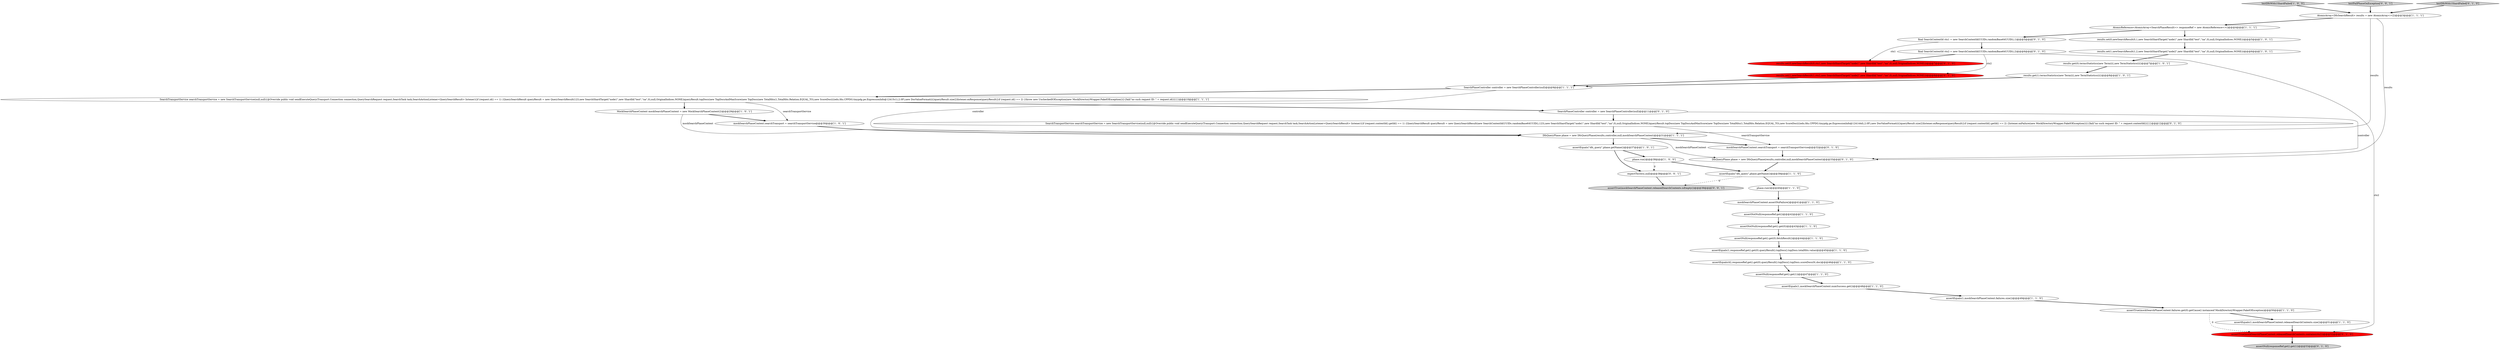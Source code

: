 digraph {
10 [style = filled, label = "testDfsWith1ShardFailed['1', '0', '0']", fillcolor = lightgray, shape = diamond image = "AAA0AAABBB1BBB"];
36 [style = filled, label = "SearchPhaseController controller = new SearchPhaseController(null)@@@11@@@['0', '1', '0']", fillcolor = white, shape = ellipse image = "AAA0AAABBB2BBB"];
40 [style = filled, label = "testFailPhaseOnException['0', '0', '1']", fillcolor = lightgray, shape = diamond image = "AAA0AAABBB3BBB"];
9 [style = filled, label = "assertEquals(42,responseRef.get().get(0).queryResult().topDocs().topDocs.scoreDocs(0(.doc)@@@46@@@['1', '1', '0']", fillcolor = white, shape = ellipse image = "AAA0AAABBB1BBB"];
20 [style = filled, label = "assertEquals(1,mockSearchPhaseContext.failures.size())@@@49@@@['1', '1', '0']", fillcolor = white, shape = ellipse image = "AAA0AAABBB1BBB"];
1 [style = filled, label = "SearchTransportService searchTransportService = new SearchTransportService(null,null){@Override public void sendExecuteQuery(Transport.Connection connection,QuerySearchRequest request,SearchTask task,SearchActionListener<QuerySearchResult> listener){if (request.id() == 1) {QuerySearchResult queryResult = new QuerySearchResult(123,new SearchShardTarget(\"node1\",new ShardId(\"test\",\"na\",0),null,OriginalIndices.NONE))queryResult.topDocs(new TopDocsAndMaxScore(new TopDocs(new TotalHits(1,TotalHits.Relation.EQUAL_TO),new ScoreDoc((((edu.fdu.CPPDG.tinypdg.pe.ExpressionInfo@12415c1),2.0F),new DocValueFormat(((()queryResult.size(2)listener.onResponse(queryResult)}if (request.id() == 2) {throw new UncheckedIOException(new MockDirectoryWrapper.FakeIOException())}{fail(\"no such request ID: \" + request.id())}}}@@@10@@@['1', '1', '1']", fillcolor = white, shape = ellipse image = "AAA0AAABBB1BBB"];
6 [style = filled, label = "assertEquals(\"dfs_query\",phase.getName())@@@37@@@['1', '0', '1']", fillcolor = white, shape = ellipse image = "AAA0AAABBB1BBB"];
7 [style = filled, label = "results.set(0,newSearchResult(0,1,new SearchShardTarget(\"node1\",new ShardId(\"test\",\"na\",0),null,OriginalIndices.NONE)))@@@5@@@['1', '0', '1']", fillcolor = white, shape = ellipse image = "AAA0AAABBB1BBB"];
38 [style = filled, label = "expectThrows(,null)@@@38@@@['0', '0', '1']", fillcolor = white, shape = ellipse image = "AAA0AAABBB3BBB"];
29 [style = filled, label = "testDfsWith1ShardFailed['0', '1', '0']", fillcolor = lightgray, shape = diamond image = "AAA0AAABBB2BBB"];
34 [style = filled, label = "final SearchContextId ctx2 = new SearchContextId(UUIDs.randomBase64UUID(),2)@@@6@@@['0', '1', '0']", fillcolor = white, shape = ellipse image = "AAA0AAABBB2BBB"];
32 [style = filled, label = "final SearchContextId ctx1 = new SearchContextId(UUIDs.randomBase64UUID(),1)@@@5@@@['0', '1', '0']", fillcolor = white, shape = ellipse image = "AAA0AAABBB2BBB"];
17 [style = filled, label = "SearchPhaseController controller = new SearchPhaseController(null)@@@9@@@['1', '1', '1']", fillcolor = white, shape = ellipse image = "AAA0AAABBB1BBB"];
16 [style = filled, label = "results.set(1,newSearchResult(1,2,new SearchShardTarget(\"node2\",new ShardId(\"test\",\"na\",0),null,OriginalIndices.NONE)))@@@6@@@['1', '0', '1']", fillcolor = white, shape = ellipse image = "AAA0AAABBB1BBB"];
19 [style = filled, label = "assertNull(responseRef.get().get(1))@@@47@@@['1', '1', '0']", fillcolor = white, shape = ellipse image = "AAA0AAABBB1BBB"];
35 [style = filled, label = "SearchTransportService searchTransportService = new SearchTransportService(null,null){@Override public void sendExecuteQuery(Transport.Connection connection,QuerySearchRequest request,SearchTask task,SearchActionListener<QuerySearchResult> listener){if (request.contextId().getId() == 1) {QuerySearchResult queryResult = new QuerySearchResult(new SearchContextId(UUIDs.randomBase64UUID(),123),new SearchShardTarget(\"node1\",new ShardId(\"test\",\"na\",0),null,OriginalIndices.NONE))queryResult.topDocs(new TopDocsAndMaxScore(new TopDocs(new TotalHits(1,TotalHits.Relation.EQUAL_TO),new ScoreDoc((((edu.fdu.CPPDG.tinypdg.pe.ExpressionInfo@124144d),2.0F),new DocValueFormat(((()queryResult.size(2)listener.onResponse(queryResult)}if (request.contextId().getId() == 2) {listener.onFailure(new MockDirectoryWrapper.FakeIOException())}{fail(\"no such request ID: \" + request.contextId())}}}@@@12@@@['0', '1', '0']", fillcolor = white, shape = ellipse image = "AAA0AAABBB2BBB"];
24 [style = filled, label = "assertEquals(1,responseRef.get().get(0).queryResult().topDocs().topDocs.totalHits.value)@@@45@@@['1', '1', '0']", fillcolor = white, shape = ellipse image = "AAA0AAABBB1BBB"];
15 [style = filled, label = "phase.run()@@@40@@@['1', '1', '0']", fillcolor = white, shape = ellipse image = "AAA0AAABBB1BBB"];
0 [style = filled, label = "assertEquals(1,mockSearchPhaseContext.numSuccess.get())@@@48@@@['1', '1', '0']", fillcolor = white, shape = ellipse image = "AAA0AAABBB1BBB"];
8 [style = filled, label = "assertNotNull(responseRef.get().get(0))@@@43@@@['1', '1', '0']", fillcolor = white, shape = ellipse image = "AAA0AAABBB1BBB"];
18 [style = filled, label = "assertNull(responseRef.get().get(0).fetchResult())@@@44@@@['1', '1', '0']", fillcolor = white, shape = ellipse image = "AAA0AAABBB1BBB"];
30 [style = filled, label = "assertNull(responseRef.get().get(1))@@@53@@@['0', '1', '0']", fillcolor = lightgray, shape = ellipse image = "AAA0AAABBB2BBB"];
13 [style = filled, label = "mockSearchPhaseContext.assertNoFailure()@@@41@@@['1', '1', '0']", fillcolor = white, shape = ellipse image = "AAA0AAABBB1BBB"];
23 [style = filled, label = "AtomicReference<AtomicArray<SearchPhaseResult>> responseRef = new AtomicReference<>()@@@4@@@['1', '1', '1']", fillcolor = white, shape = ellipse image = "AAA0AAABBB1BBB"];
26 [style = filled, label = "MockSearchPhaseContext mockSearchPhaseContext = new MockSearchPhaseContext(2)@@@29@@@['1', '0', '1']", fillcolor = white, shape = ellipse image = "AAA0AAABBB1BBB"];
11 [style = filled, label = "results.get(0).termsStatistics(new Term((((,new TermStatistics(((()@@@7@@@['1', '0', '1']", fillcolor = white, shape = ellipse image = "AAA0AAABBB1BBB"];
28 [style = filled, label = "DfsQueryPhase phase = new DfsQueryPhase(results,controller,null,mockSearchPhaseContext)@@@33@@@['0', '1', '0']", fillcolor = white, shape = ellipse image = "AAA0AAABBB2BBB"];
12 [style = filled, label = "phase.run()@@@38@@@['1', '0', '0']", fillcolor = white, shape = ellipse image = "AAA0AAABBB1BBB"];
3 [style = filled, label = "AtomicArray<DfsSearchResult> results = new AtomicArray<>(2)@@@3@@@['1', '1', '1']", fillcolor = white, shape = ellipse image = "AAA0AAABBB1BBB"];
5 [style = filled, label = "assertTrue(mockSearchPhaseContext.failures.get(0).getCause() instanceof MockDirectoryWrapper.FakeIOException)@@@50@@@['1', '1', '0']", fillcolor = white, shape = ellipse image = "AAA0AAABBB1BBB"];
39 [style = filled, label = "assertTrue(mockSearchPhaseContext.releasedSearchContexts.isEmpty())@@@39@@@['0', '0', '1']", fillcolor = lightgray, shape = ellipse image = "AAA0AAABBB3BBB"];
4 [style = filled, label = "DfsQueryPhase phase = new DfsQueryPhase(results,controller,null,mockSearchPhaseContext)@@@31@@@['1', '1', '1']", fillcolor = white, shape = ellipse image = "AAA0AAABBB1BBB"];
14 [style = filled, label = "assertEquals(\"dfs_query\",phase.getName())@@@39@@@['1', '1', '0']", fillcolor = white, shape = ellipse image = "AAA0AAABBB1BBB"];
27 [style = filled, label = "mockSearchPhaseContext.searchTransport = searchTransportService@@@32@@@['0', '1', '0']", fillcolor = white, shape = ellipse image = "AAA0AAABBB2BBB"];
31 [style = filled, label = "results.set(0,newSearchResult(0,ctx1,new SearchShardTarget(\"node1\",new ShardId(\"test\",\"na\",0),null,OriginalIndices.NONE)))@@@7@@@['0', '1', '0']", fillcolor = red, shape = ellipse image = "AAA1AAABBB2BBB"];
21 [style = filled, label = "assertEquals(1,mockSearchPhaseContext.releasedSearchContexts.size())@@@51@@@['1', '1', '0']", fillcolor = white, shape = ellipse image = "AAA0AAABBB1BBB"];
22 [style = filled, label = "mockSearchPhaseContext.searchTransport = searchTransportService@@@30@@@['1', '0', '1']", fillcolor = white, shape = ellipse image = "AAA0AAABBB1BBB"];
25 [style = filled, label = "assertNotNull(responseRef.get())@@@42@@@['1', '1', '0']", fillcolor = white, shape = ellipse image = "AAA0AAABBB1BBB"];
37 [style = filled, label = "results.set(1,newSearchResult(1,ctx2,new SearchShardTarget(\"node2\",new ShardId(\"test\",\"na\",0),null,OriginalIndices.NONE)))@@@8@@@['0', '1', '0']", fillcolor = red, shape = ellipse image = "AAA1AAABBB2BBB"];
33 [style = filled, label = "assertTrue(mockSearchPhaseContext.releasedSearchContexts.contains(ctx2))@@@52@@@['0', '1', '0']", fillcolor = red, shape = ellipse image = "AAA1AAABBB2BBB"];
2 [style = filled, label = "results.get(1).termsStatistics(new Term((((,new TermStatistics(((()@@@8@@@['1', '0', '1']", fillcolor = white, shape = ellipse image = "AAA0AAABBB1BBB"];
2->17 [style = bold, label=""];
32->31 [style = solid, label="ctx1"];
13->25 [style = bold, label=""];
12->38 [style = dashed, label="0"];
31->37 [style = bold, label=""];
15->13 [style = bold, label=""];
18->24 [style = bold, label=""];
16->11 [style = bold, label=""];
17->1 [style = bold, label=""];
4->6 [style = bold, label=""];
8->18 [style = bold, label=""];
26->4 [style = solid, label="mockSearchPhaseContext"];
27->28 [style = bold, label=""];
21->33 [style = bold, label=""];
37->17 [style = bold, label=""];
29->3 [style = bold, label=""];
34->33 [style = solid, label="ctx2"];
23->32 [style = bold, label=""];
14->39 [style = dashed, label="0"];
10->3 [style = bold, label=""];
34->31 [style = bold, label=""];
17->4 [style = solid, label="controller"];
32->34 [style = bold, label=""];
1->26 [style = bold, label=""];
1->36 [style = bold, label=""];
38->39 [style = bold, label=""];
1->22 [style = solid, label="searchTransportService"];
35->4 [style = bold, label=""];
11->2 [style = bold, label=""];
26->22 [style = bold, label=""];
19->0 [style = bold, label=""];
28->14 [style = bold, label=""];
20->5 [style = bold, label=""];
22->4 [style = bold, label=""];
5->21 [style = bold, label=""];
3->23 [style = bold, label=""];
6->38 [style = bold, label=""];
3->28 [style = solid, label="results"];
40->3 [style = bold, label=""];
4->28 [style = solid, label="mockSearchPhaseContext"];
4->27 [style = bold, label=""];
7->16 [style = bold, label=""];
12->14 [style = bold, label=""];
35->27 [style = solid, label="searchTransportService"];
5->33 [style = dashed, label="0"];
33->30 [style = bold, label=""];
3->4 [style = solid, label="results"];
9->19 [style = bold, label=""];
36->28 [style = solid, label="controller"];
0->20 [style = bold, label=""];
14->15 [style = bold, label=""];
25->8 [style = bold, label=""];
23->7 [style = bold, label=""];
36->35 [style = bold, label=""];
34->37 [style = solid, label="ctx2"];
24->9 [style = bold, label=""];
6->12 [style = bold, label=""];
}
